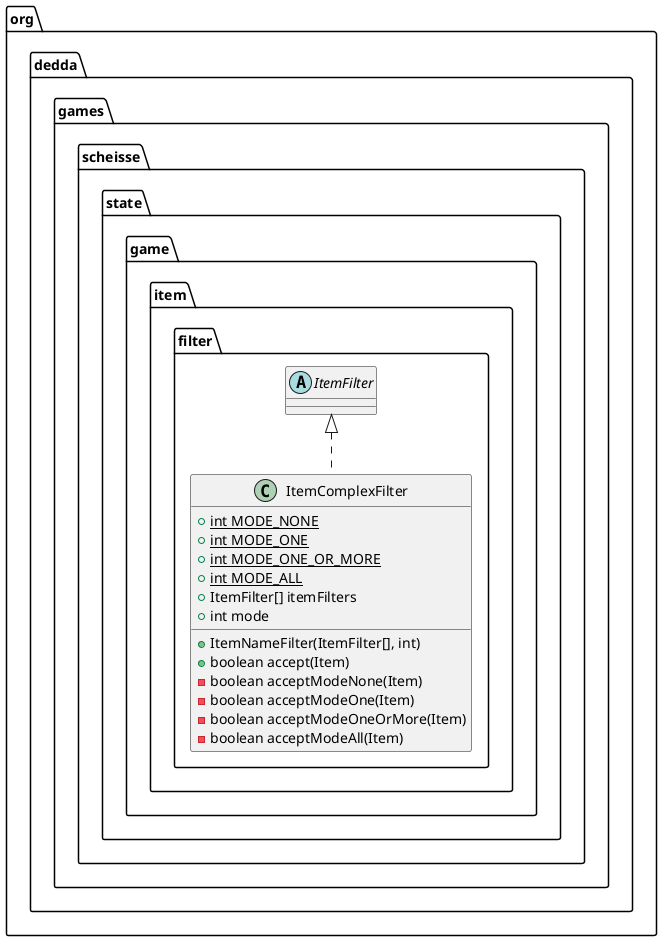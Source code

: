 @startuml
abstract class org.dedda.games.scheisse.state.game.item.filter.ItemFilter

class org.dedda.games.scheisse.state.game.item.filter.ItemComplexFilter{
    + {static} int MODE_NONE
    + {static} int MODE_ONE
    + {static} int MODE_ONE_OR_MORE
    + {static} int MODE_ALL
    + ItemFilter[] itemFilters
    + int mode
    + ItemNameFilter(ItemFilter[], int)
    + boolean accept(Item)
    - boolean acceptModeNone(Item)
    - boolean acceptModeOne(Item)
    - boolean acceptModeOneOrMore(Item)
    - boolean acceptModeAll(Item)
}

org.dedda.games.scheisse.state.game.item.filter.ItemFilter <|.. org.dedda.games.scheisse.state.game.item.filter.ItemComplexFilter
@enduml